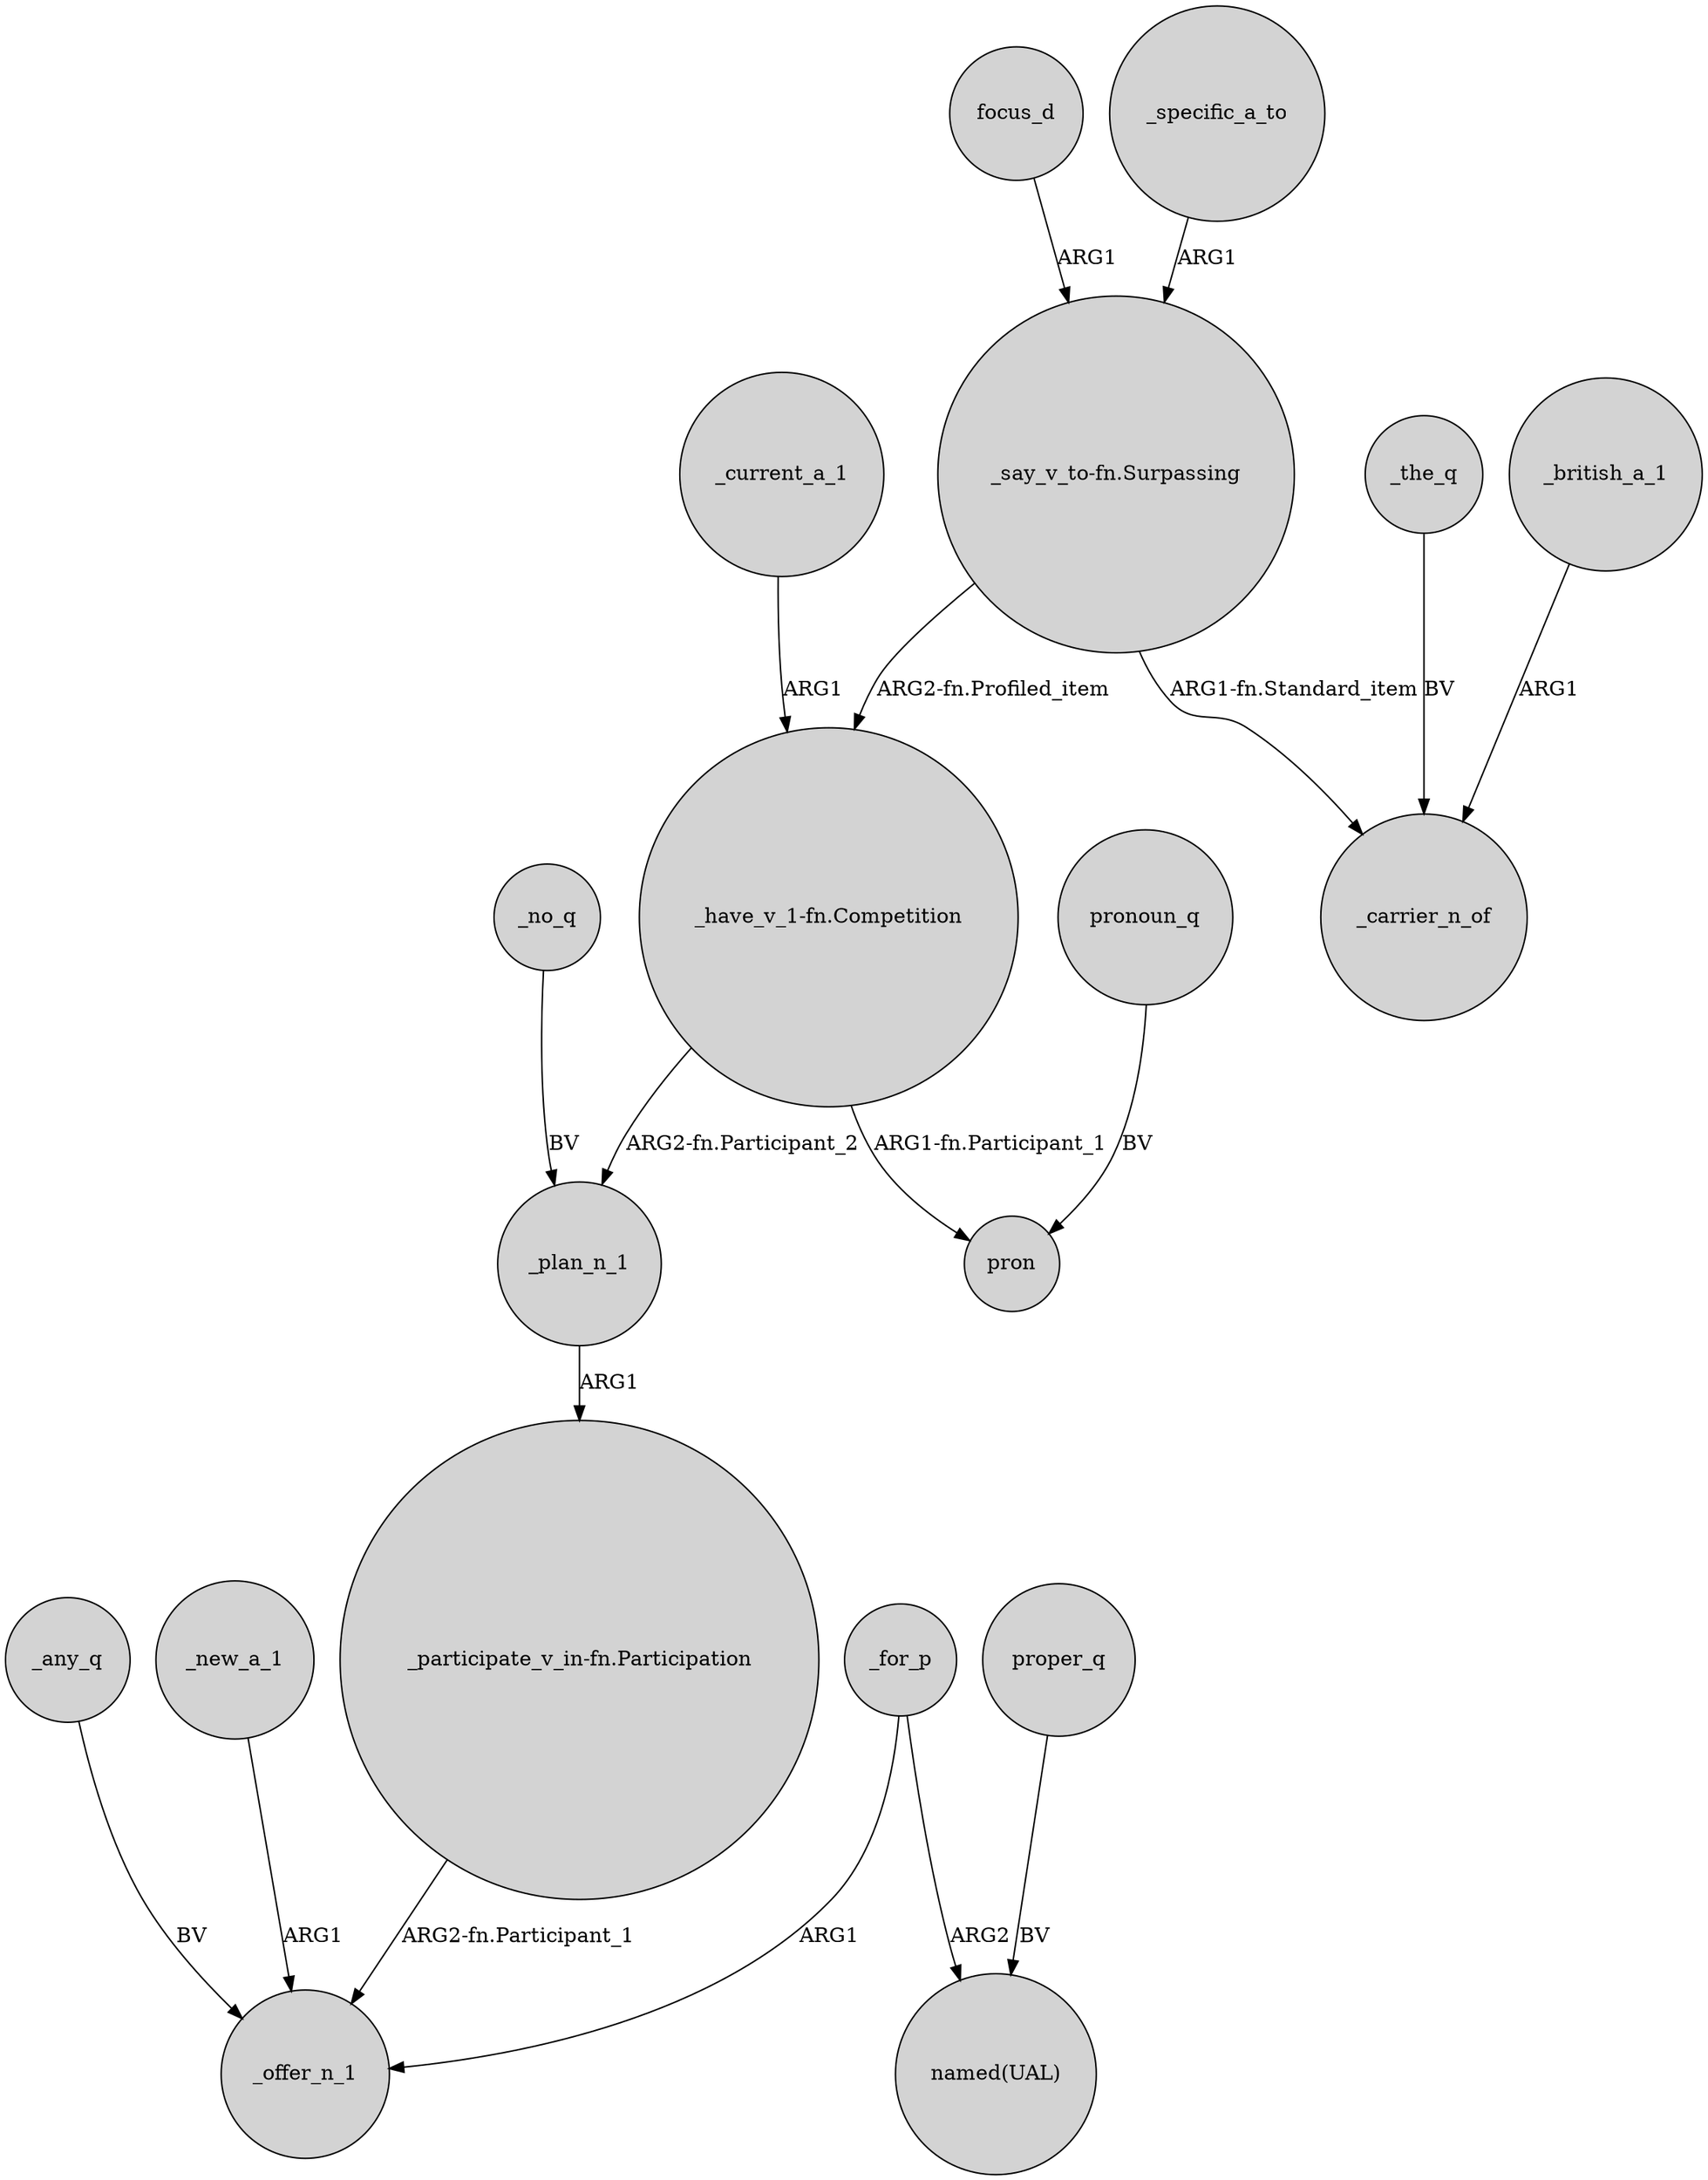 digraph {
	node [shape=circle style=filled]
	"_say_v_to-fn.Surpassing" -> "_have_v_1-fn.Competition" [label="ARG2-fn.Profiled_item"]
	focus_d -> "_say_v_to-fn.Surpassing" [label=ARG1]
	_current_a_1 -> "_have_v_1-fn.Competition" [label=ARG1]
	_any_q -> _offer_n_1 [label=BV]
	"_have_v_1-fn.Competition" -> _plan_n_1 [label="ARG2-fn.Participant_2"]
	_for_p -> _offer_n_1 [label=ARG1]
	_specific_a_to -> "_say_v_to-fn.Surpassing" [label=ARG1]
	_the_q -> _carrier_n_of [label=BV]
	_new_a_1 -> _offer_n_1 [label=ARG1]
	_plan_n_1 -> "_participate_v_in-fn.Participation" [label=ARG1]
	proper_q -> "named(UAL)" [label=BV]
	"_participate_v_in-fn.Participation" -> _offer_n_1 [label="ARG2-fn.Participant_1"]
	pronoun_q -> pron [label=BV]
	"_say_v_to-fn.Surpassing" -> _carrier_n_of [label="ARG1-fn.Standard_item"]
	_british_a_1 -> _carrier_n_of [label=ARG1]
	_for_p -> "named(UAL)" [label=ARG2]
	"_have_v_1-fn.Competition" -> pron [label="ARG1-fn.Participant_1"]
	_no_q -> _plan_n_1 [label=BV]
}

